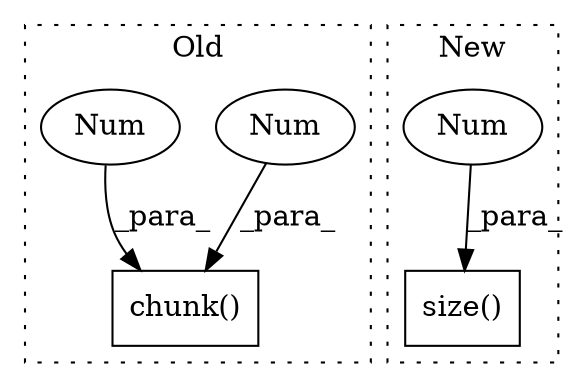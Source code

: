 digraph G {
subgraph cluster0 {
1 [label="chunk()" a="75" s="2498,2531" l="29,1" shape="box"];
3 [label="Num" a="76" s="2530" l="1" shape="ellipse"];
5 [label="Num" a="76" s="2527" l="1" shape="ellipse"];
label = "Old";
style="dotted";
}
subgraph cluster1 {
2 [label="size()" a="75" s="2456,2466" l="9,1" shape="box"];
4 [label="Num" a="76" s="2465" l="1" shape="ellipse"];
label = "New";
style="dotted";
}
3 -> 1 [label="_para_"];
4 -> 2 [label="_para_"];
5 -> 1 [label="_para_"];
}